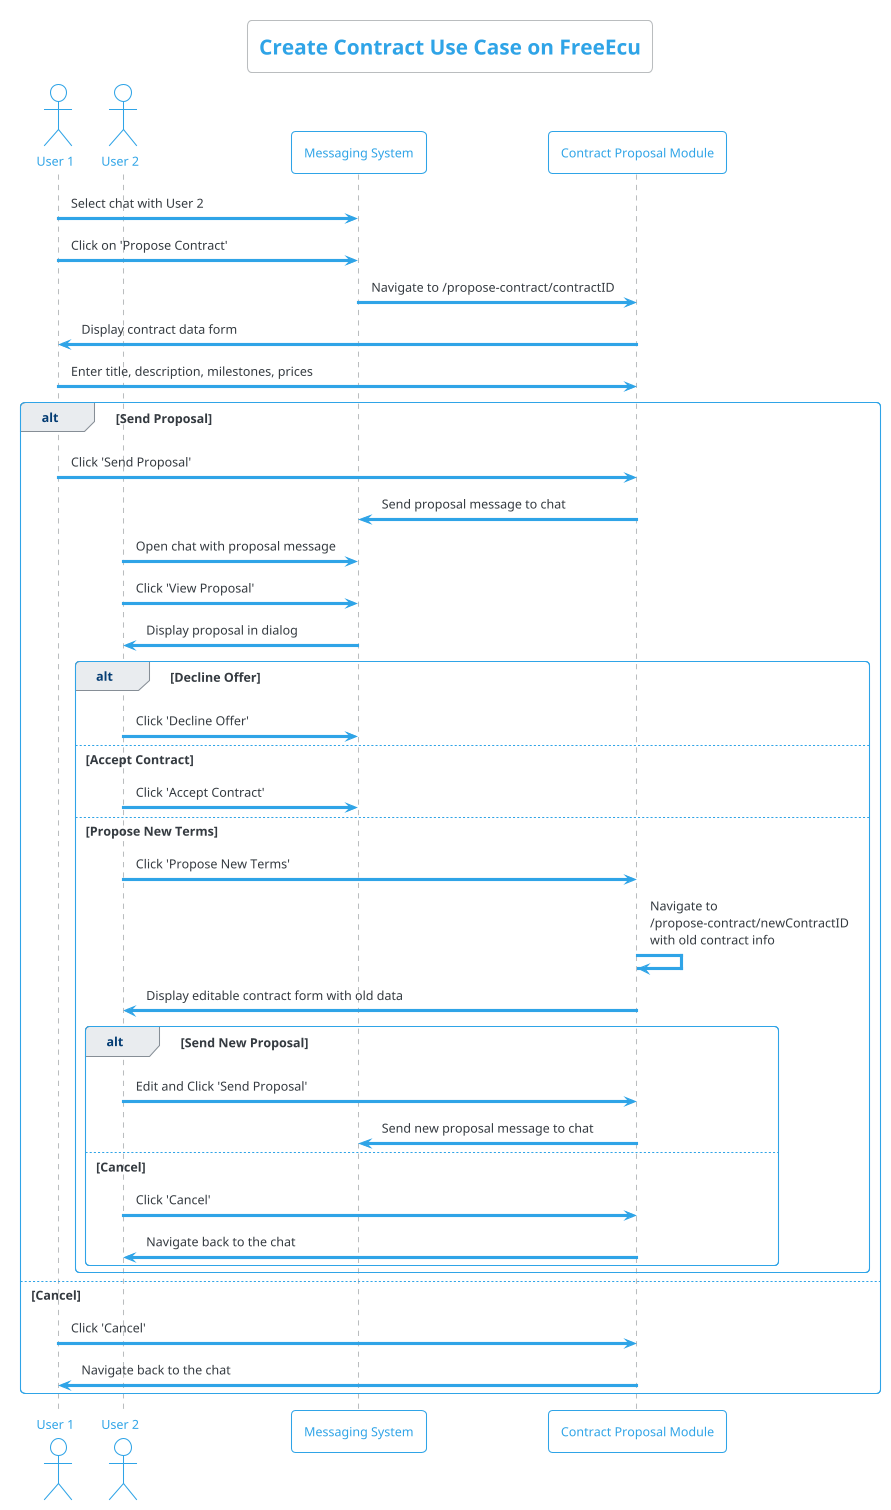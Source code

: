 @startuml create_contract

!theme cerulean-outline
skinparam defaultFontName Arial
title Create Contract Use Case on FreeEcu

actor "User 1" as U1
actor "User 2" as U2
participant "Messaging System" as MSG
participant "Contract Proposal Module" as CPM

U1 -> MSG: Select chat with User 2
U1 -> MSG: Click on 'Propose Contract'
MSG -> CPM: Navigate to /propose-contract/contractID

CPM -> U1: Display contract data form
U1 -> CPM: Enter title, description, milestones, prices
alt Send Proposal
    U1 -> CPM: Click 'Send Proposal'
    CPM -> MSG: Send proposal message to chat
    U2 -> MSG: Open chat with proposal message
    U2 -> MSG: Click 'View Proposal'
    MSG -> U2: Display proposal in dialog
    alt Decline Offer
        U2 -> MSG: Click 'Decline Offer'
    else Accept Contract
        U2 -> MSG: Click 'Accept Contract'
    else Propose New Terms
        U2 -> CPM: Click 'Propose New Terms'
        CPM -> CPM: Navigate to \n/propose-contract/newContractID \nwith old contract info
        CPM -> U2: Display editable contract form with old data
        alt Send New Proposal
            U2 -> CPM: Edit and Click 'Send Proposal'
            CPM -> MSG: Send new proposal message to chat
        else Cancel
            U2 -> CPM: Click 'Cancel'
            CPM ->U2: Navigate back to the chat
        end
    end
else Cancel
    U1 -> CPM: Click 'Cancel'
    CPM ->U1: Navigate back to the chat
end

@enduml
